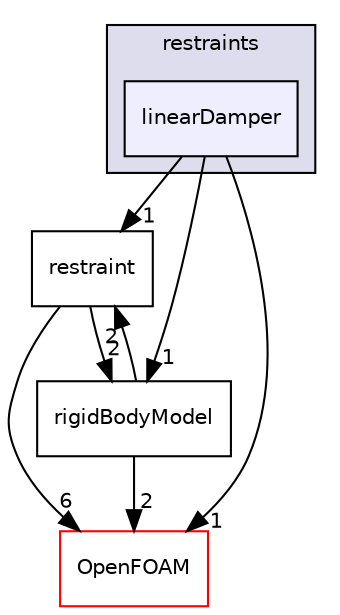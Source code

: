 digraph "src/rigidBodyDynamics/restraints/linearDamper" {
  bgcolor=transparent;
  compound=true
  node [ fontsize="10", fontname="Helvetica"];
  edge [ labelfontsize="10", labelfontname="Helvetica"];
  subgraph clusterdir_5934478bd312d980c3411c3627b10c8a {
    graph [ bgcolor="#ddddee", pencolor="black", label="restraints" fontname="Helvetica", fontsize="10", URL="dir_5934478bd312d980c3411c3627b10c8a.html"]
  dir_b37e899213a044276dc741d6bcf32c37 [shape=box, label="linearDamper", style="filled", fillcolor="#eeeeff", pencolor="black", URL="dir_b37e899213a044276dc741d6bcf32c37.html"];
  }
  dir_af944db0c164b1c029d2b46f26f41dd1 [shape=box label="restraint" URL="dir_af944db0c164b1c029d2b46f26f41dd1.html"];
  dir_c5473ff19b20e6ec4dfe5c310b3778a8 [shape=box label="OpenFOAM" color="red" URL="dir_c5473ff19b20e6ec4dfe5c310b3778a8.html"];
  dir_01d230fdb888802d871acc5f0e1690e2 [shape=box label="rigidBodyModel" URL="dir_01d230fdb888802d871acc5f0e1690e2.html"];
  dir_af944db0c164b1c029d2b46f26f41dd1->dir_c5473ff19b20e6ec4dfe5c310b3778a8 [headlabel="6", labeldistance=1.5 headhref="dir_002657_001950.html"];
  dir_af944db0c164b1c029d2b46f26f41dd1->dir_01d230fdb888802d871acc5f0e1690e2 [headlabel="2", labeldistance=1.5 headhref="dir_002657_002661.html"];
  dir_b37e899213a044276dc741d6bcf32c37->dir_af944db0c164b1c029d2b46f26f41dd1 [headlabel="1", labeldistance=1.5 headhref="dir_002653_002657.html"];
  dir_b37e899213a044276dc741d6bcf32c37->dir_c5473ff19b20e6ec4dfe5c310b3778a8 [headlabel="1", labeldistance=1.5 headhref="dir_002653_001950.html"];
  dir_b37e899213a044276dc741d6bcf32c37->dir_01d230fdb888802d871acc5f0e1690e2 [headlabel="1", labeldistance=1.5 headhref="dir_002653_002661.html"];
  dir_01d230fdb888802d871acc5f0e1690e2->dir_af944db0c164b1c029d2b46f26f41dd1 [headlabel="2", labeldistance=1.5 headhref="dir_002661_002657.html"];
  dir_01d230fdb888802d871acc5f0e1690e2->dir_c5473ff19b20e6ec4dfe5c310b3778a8 [headlabel="2", labeldistance=1.5 headhref="dir_002661_001950.html"];
}
